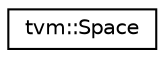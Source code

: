 digraph "Graphical Class Hierarchy"
{
  edge [fontname="Helvetica",fontsize="10",labelfontname="Helvetica",labelfontsize="10"];
  node [fontname="Helvetica",fontsize="10",shape=record];
  rankdir="LR";
  Node0 [label="tvm::Space",height=0.2,width=0.4,color="black", fillcolor="white", style="filled",URL="$classtvm_1_1Space.html"];
}

